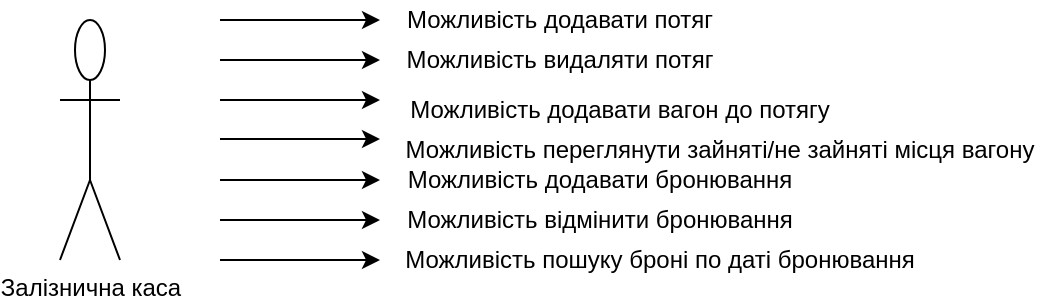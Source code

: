 <mxfile version="14.7.6" type="github">
  <diagram id="aHQHb7Q6eFHIW9R-0D3S" name="Page-1">
    <mxGraphModel dx="1038" dy="579" grid="1" gridSize="10" guides="1" tooltips="1" connect="1" arrows="1" fold="1" page="1" pageScale="1" pageWidth="827" pageHeight="1169" math="0" shadow="0">
      <root>
        <mxCell id="0" />
        <mxCell id="1" parent="0" />
        <object label="Залізнична каса" Касса="" id="dXJ1Yhy989tl_8xz99vO-1">
          <mxCell style="shape=umlActor;verticalLabelPosition=bottom;verticalAlign=top;html=1;outlineConnect=0;align=center;" vertex="1" parent="1">
            <mxGeometry x="130" y="130" width="30" height="120" as="geometry" />
          </mxCell>
        </object>
        <mxCell id="dXJ1Yhy989tl_8xz99vO-3" value="" style="endArrow=classic;html=1;" edge="1" parent="1">
          <mxGeometry width="50" height="50" relative="1" as="geometry">
            <mxPoint x="210" y="130" as="sourcePoint" />
            <mxPoint x="290" y="130" as="targetPoint" />
            <Array as="points">
              <mxPoint x="230" y="130" />
              <mxPoint x="250" y="130" />
            </Array>
          </mxGeometry>
        </mxCell>
        <mxCell id="dXJ1Yhy989tl_8xz99vO-8" value="Можливість додавати потяг" style="text;html=1;strokeColor=none;fillColor=none;align=center;verticalAlign=middle;whiteSpace=wrap;rounded=0;" vertex="1" parent="1">
          <mxGeometry x="300" y="120" width="160" height="20" as="geometry" />
        </mxCell>
        <mxCell id="dXJ1Yhy989tl_8xz99vO-9" value="Можливість видаляти потяг" style="text;html=1;strokeColor=none;fillColor=none;align=center;verticalAlign=middle;whiteSpace=wrap;rounded=0;" vertex="1" parent="1">
          <mxGeometry x="300" y="140" width="160" height="20" as="geometry" />
        </mxCell>
        <mxCell id="dXJ1Yhy989tl_8xz99vO-10" value="Можливість додавати вагон до потягу" style="text;html=1;strokeColor=none;fillColor=none;align=center;verticalAlign=middle;whiteSpace=wrap;rounded=0;" vertex="1" parent="1">
          <mxGeometry x="300" y="170" width="220" height="10" as="geometry" />
        </mxCell>
        <mxCell id="dXJ1Yhy989tl_8xz99vO-11" value="Можливість відмінити бронювання" style="text;html=1;strokeColor=none;fillColor=none;align=center;verticalAlign=middle;whiteSpace=wrap;rounded=0;" vertex="1" parent="1">
          <mxGeometry x="300" y="220" width="200" height="20" as="geometry" />
        </mxCell>
        <mxCell id="dXJ1Yhy989tl_8xz99vO-12" value="Можливість додавати бронювання" style="text;html=1;strokeColor=none;fillColor=none;align=center;verticalAlign=middle;whiteSpace=wrap;rounded=0;" vertex="1" parent="1">
          <mxGeometry x="300" y="200" width="200" height="20" as="geometry" />
        </mxCell>
        <mxCell id="dXJ1Yhy989tl_8xz99vO-13" value="Можливість пошуку броні по даті бронювання" style="text;html=1;strokeColor=none;fillColor=none;align=center;verticalAlign=middle;whiteSpace=wrap;rounded=0;" vertex="1" parent="1">
          <mxGeometry x="300" y="240" width="260" height="20" as="geometry" />
        </mxCell>
        <mxCell id="dXJ1Yhy989tl_8xz99vO-14" value="Можливість переглянути зайняті/не зайняті місця вагону" style="text;html=1;strokeColor=none;fillColor=none;align=center;verticalAlign=middle;whiteSpace=wrap;rounded=0;" vertex="1" parent="1">
          <mxGeometry x="300" y="190" width="320" height="10" as="geometry" />
        </mxCell>
        <mxCell id="dXJ1Yhy989tl_8xz99vO-15" value="" style="endArrow=classic;html=1;" edge="1" parent="1">
          <mxGeometry width="50" height="50" relative="1" as="geometry">
            <mxPoint x="210" y="150" as="sourcePoint" />
            <mxPoint x="290" y="150" as="targetPoint" />
            <Array as="points">
              <mxPoint x="230" y="150" />
              <mxPoint x="250" y="150" />
            </Array>
          </mxGeometry>
        </mxCell>
        <mxCell id="dXJ1Yhy989tl_8xz99vO-16" value="" style="endArrow=classic;html=1;" edge="1" parent="1">
          <mxGeometry width="50" height="50" relative="1" as="geometry">
            <mxPoint x="210" y="170" as="sourcePoint" />
            <mxPoint x="290" y="170" as="targetPoint" />
            <Array as="points">
              <mxPoint x="230" y="170" />
              <mxPoint x="250" y="170" />
            </Array>
          </mxGeometry>
        </mxCell>
        <mxCell id="dXJ1Yhy989tl_8xz99vO-17" value="" style="endArrow=classic;html=1;" edge="1" parent="1">
          <mxGeometry width="50" height="50" relative="1" as="geometry">
            <mxPoint x="210" y="189.5" as="sourcePoint" />
            <mxPoint x="290" y="189.5" as="targetPoint" />
            <Array as="points">
              <mxPoint x="230" y="189.5" />
              <mxPoint x="250" y="189.5" />
            </Array>
          </mxGeometry>
        </mxCell>
        <mxCell id="dXJ1Yhy989tl_8xz99vO-18" value="" style="endArrow=classic;html=1;" edge="1" parent="1">
          <mxGeometry width="50" height="50" relative="1" as="geometry">
            <mxPoint x="210" y="210" as="sourcePoint" />
            <mxPoint x="290" y="210" as="targetPoint" />
            <Array as="points">
              <mxPoint x="230" y="210" />
              <mxPoint x="250" y="210" />
            </Array>
          </mxGeometry>
        </mxCell>
        <mxCell id="dXJ1Yhy989tl_8xz99vO-19" value="" style="endArrow=classic;html=1;" edge="1" parent="1">
          <mxGeometry width="50" height="50" relative="1" as="geometry">
            <mxPoint x="210" y="230" as="sourcePoint" />
            <mxPoint x="290" y="230" as="targetPoint" />
            <Array as="points">
              <mxPoint x="230" y="230" />
              <mxPoint x="250" y="230" />
            </Array>
          </mxGeometry>
        </mxCell>
        <mxCell id="dXJ1Yhy989tl_8xz99vO-20" value="" style="endArrow=classic;html=1;" edge="1" parent="1">
          <mxGeometry width="50" height="50" relative="1" as="geometry">
            <mxPoint x="210" y="250" as="sourcePoint" />
            <mxPoint x="290" y="250" as="targetPoint" />
            <Array as="points">
              <mxPoint x="230" y="250" />
              <mxPoint x="250" y="250" />
            </Array>
          </mxGeometry>
        </mxCell>
      </root>
    </mxGraphModel>
  </diagram>
</mxfile>

